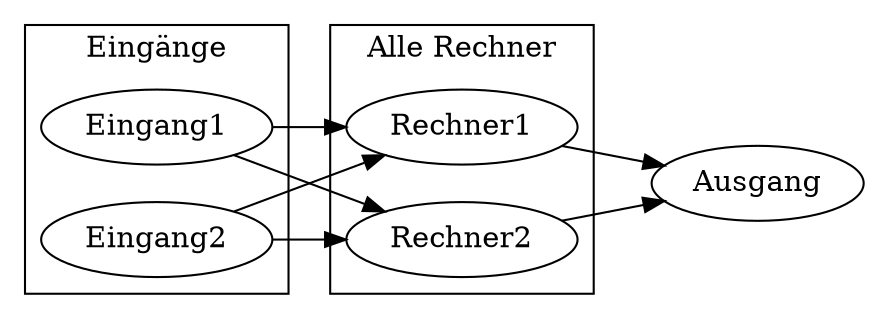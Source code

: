 digraph "Zuverlässigkeitsdiagramm" {
	graph [rankdir=LR]
	subgraph "cluster_Eingänge" {
		graph [label="Eingänge"]
		Eingang1
		Eingang2
	}
	subgraph "cluster_Alle Rechner" {
		graph [label="Alle Rechner"]
		Rechner1
		Rechner2
	}
	Eingang1 -> Rechner1
	Eingang2 -> Rechner1
	Eingang1 -> Rechner2
	Eingang2 -> Rechner2
	Ausgang
	Rechner1 -> Ausgang
	Rechner2 -> Ausgang
}
